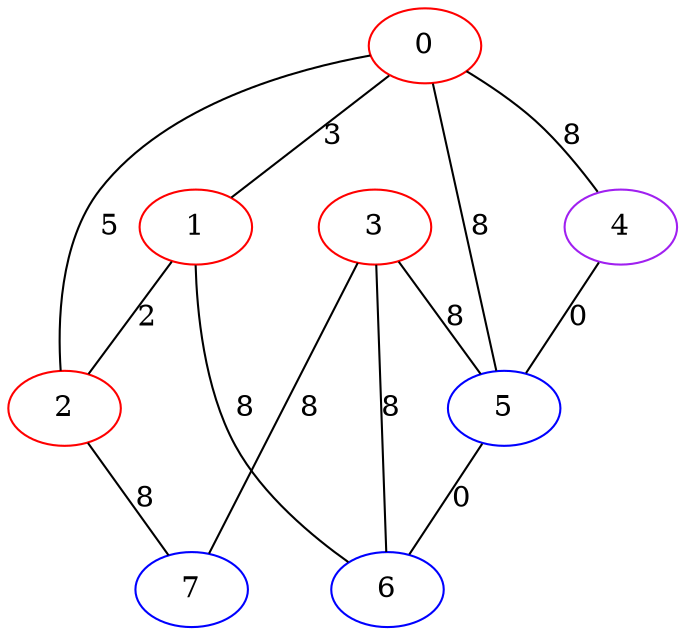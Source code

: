 graph "" {
0 [color=red, weight=1];
1 [color=red, weight=1];
2 [color=red, weight=1];
3 [color=red, weight=1];
4 [color=purple, weight=4];
5 [color=blue, weight=3];
6 [color=blue, weight=3];
7 [color=blue, weight=3];
0 -- 1  [key=0, label=3];
0 -- 2  [key=0, label=5];
0 -- 4  [key=0, label=8];
0 -- 5  [key=0, label=8];
1 -- 2  [key=0, label=2];
1 -- 6  [key=0, label=8];
2 -- 7  [key=0, label=8];
3 -- 5  [key=0, label=8];
3 -- 6  [key=0, label=8];
3 -- 7  [key=0, label=8];
4 -- 5  [key=0, label=0];
5 -- 6  [key=0, label=0];
}
